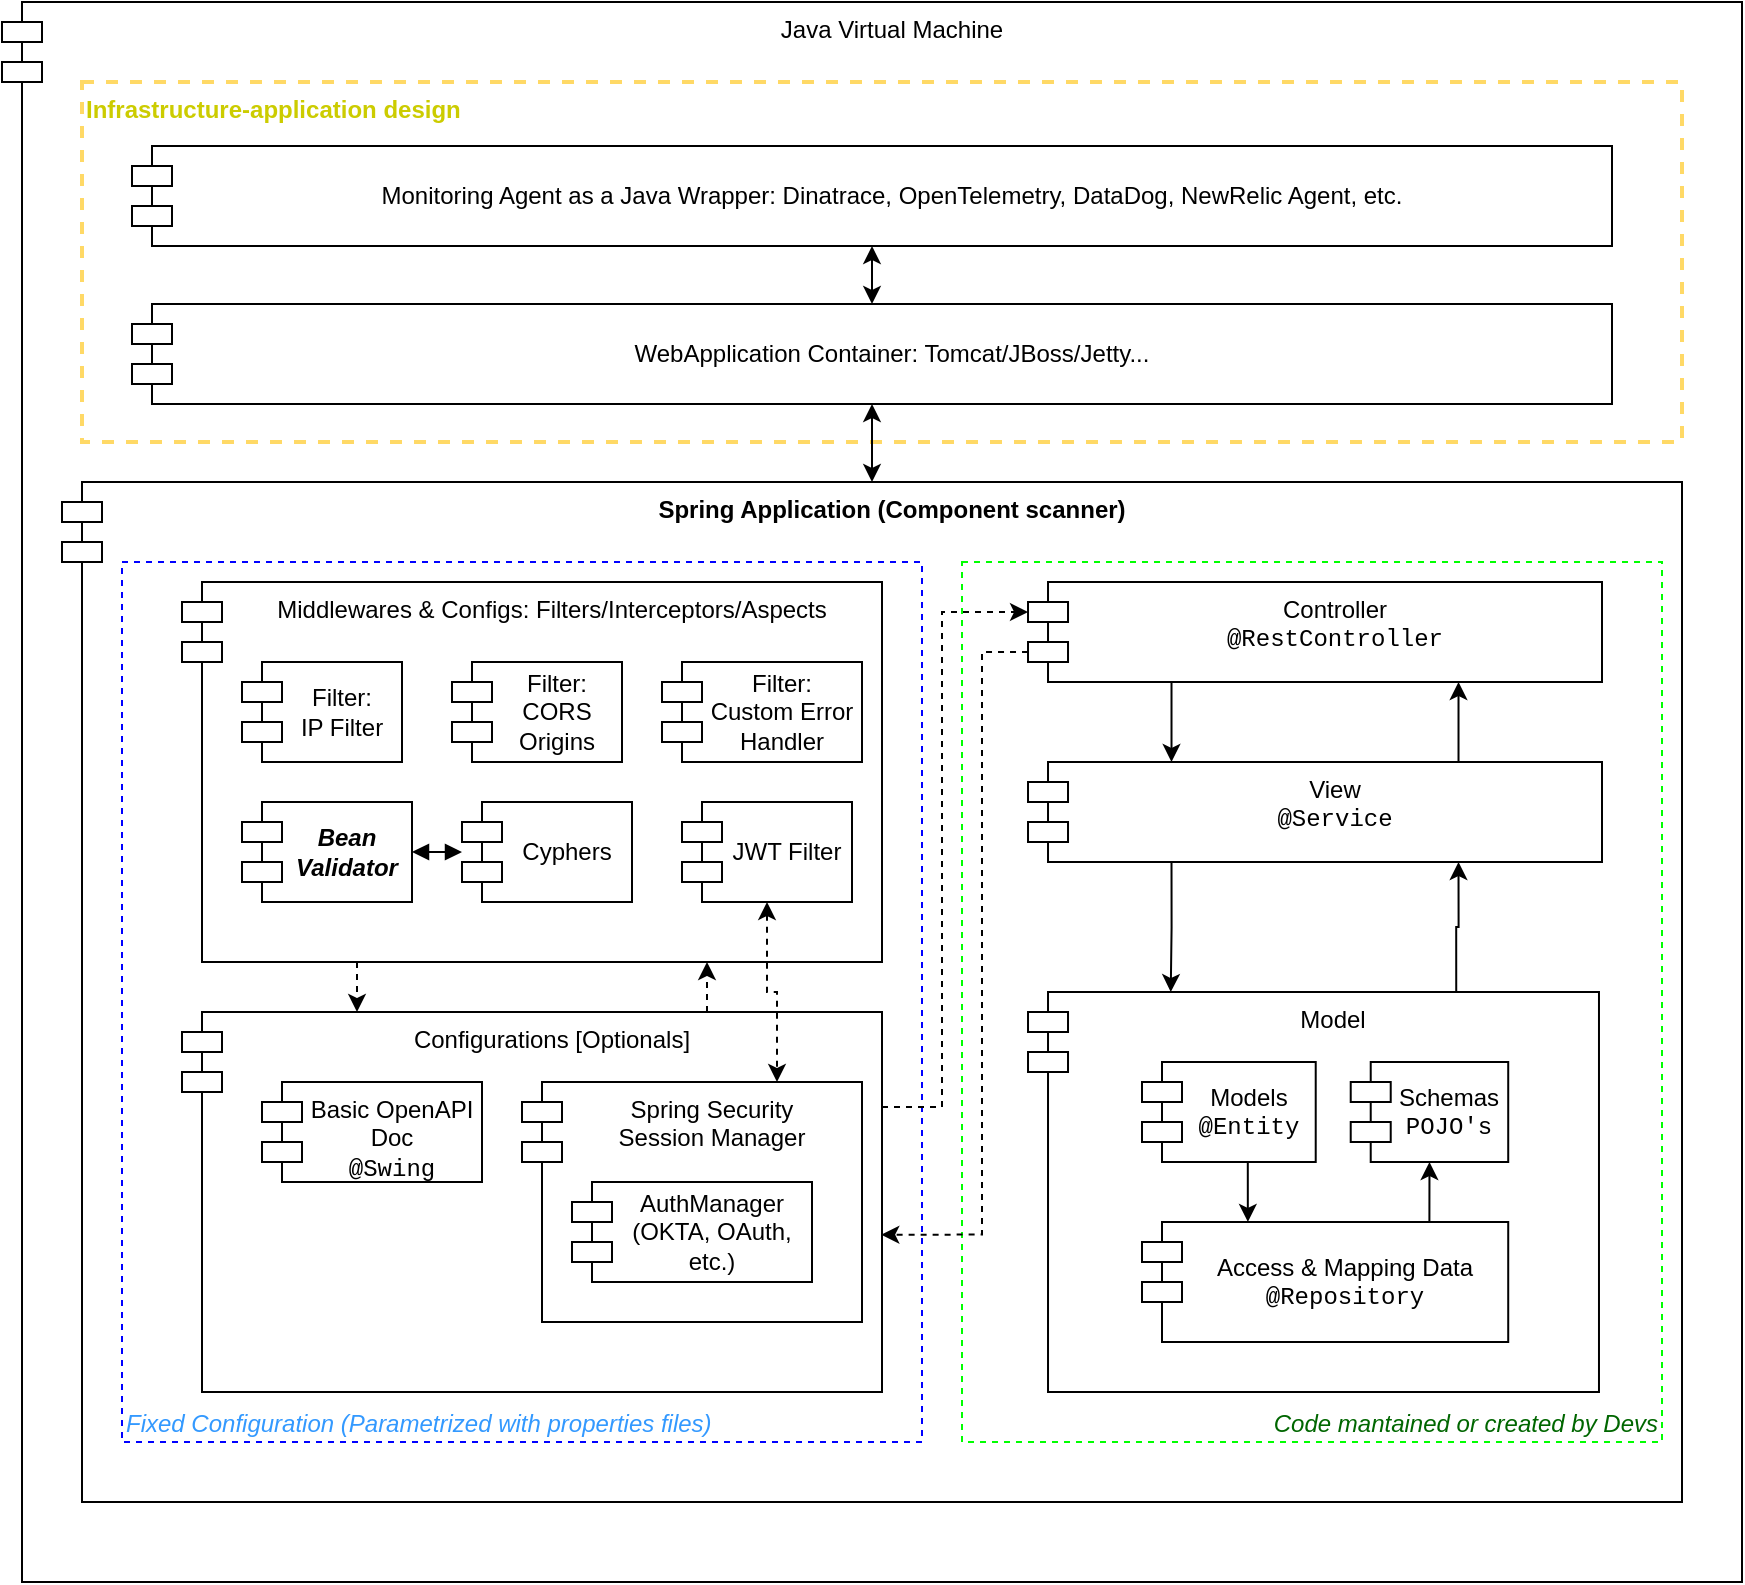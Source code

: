 <mxfile version="22.0.0" type="device">
  <diagram name="Page-1" id="5oJroQ0T0AY3f75WeF-h">
    <mxGraphModel dx="1487" dy="1474" grid="1" gridSize="10" guides="1" tooltips="1" connect="1" arrows="1" fold="1" page="1" pageScale="1" pageWidth="850" pageHeight="1100" math="0" shadow="0">
      <root>
        <mxCell id="0" />
        <mxCell id="1" parent="0" />
        <mxCell id="QyD9IFiqYvXwkkNjTUQa-62" value="Java Virtual Machine" style="shape=module;align=left;spacingLeft=20;align=center;verticalAlign=top;whiteSpace=wrap;html=1;" vertex="1" parent="1">
          <mxGeometry x="-20" y="-220" width="870" height="790" as="geometry" />
        </mxCell>
        <mxCell id="QyD9IFiqYvXwkkNjTUQa-61" value="&lt;b&gt;Spring Application (Component scanner)&lt;/b&gt;" style="shape=module;align=center;spacingLeft=20;align=center;verticalAlign=top;whiteSpace=wrap;html=1;" vertex="1" parent="1">
          <mxGeometry x="10" y="20" width="810" height="510" as="geometry" />
        </mxCell>
        <mxCell id="QyD9IFiqYvXwkkNjTUQa-59" value="&lt;i&gt;Code mantained or created by Devs&lt;/i&gt;" style="rounded=0;whiteSpace=wrap;html=1;verticalAlign=bottom;align=right;dashed=1;strokeColor=#00FF00;fontColor=#006600;" vertex="1" parent="1">
          <mxGeometry x="460" y="60" width="350" height="440" as="geometry" />
        </mxCell>
        <mxCell id="QyD9IFiqYvXwkkNjTUQa-15" value="&lt;i&gt;Fixed Configuration (Parametrized with properties files)&lt;/i&gt;" style="rounded=0;whiteSpace=wrap;html=1;verticalAlign=bottom;align=left;dashed=1;strokeColor=#0000FF;fontColor=#3399FF;" vertex="1" parent="1">
          <mxGeometry x="40" y="60" width="400" height="440" as="geometry" />
        </mxCell>
        <mxCell id="QyD9IFiqYvXwkkNjTUQa-54" style="edgeStyle=orthogonalEdgeStyle;rounded=0;orthogonalLoop=1;jettySize=auto;html=1;exitX=0.25;exitY=1;exitDx=0;exitDy=0;entryX=0.25;entryY=0;entryDx=0;entryDy=0;" edge="1" parent="1" source="QyD9IFiqYvXwkkNjTUQa-10" target="QyD9IFiqYvXwkkNjTUQa-53">
          <mxGeometry relative="1" as="geometry" />
        </mxCell>
        <mxCell id="QyD9IFiqYvXwkkNjTUQa-10" value="Controller&lt;br&gt;&lt;font face=&quot;Courier New&quot;&gt;@RestController&lt;/font&gt;" style="shape=module;align=left;spacingLeft=20;align=center;verticalAlign=top;whiteSpace=wrap;html=1;" vertex="1" parent="1">
          <mxGeometry x="493.01" y="70" width="286.99" height="50" as="geometry" />
        </mxCell>
        <mxCell id="QyD9IFiqYvXwkkNjTUQa-49" style="edgeStyle=orthogonalEdgeStyle;rounded=0;orthogonalLoop=1;jettySize=auto;html=1;exitX=0.25;exitY=1;exitDx=0;exitDy=0;entryX=0.25;entryY=0;entryDx=0;entryDy=0;dashed=1;" edge="1" parent="1" source="QyD9IFiqYvXwkkNjTUQa-11" target="QyD9IFiqYvXwkkNjTUQa-35">
          <mxGeometry relative="1" as="geometry" />
        </mxCell>
        <mxCell id="QyD9IFiqYvXwkkNjTUQa-11" value="Middlewares &amp;amp; Configs: Filters/Interceptors/Aspects" style="shape=module;align=left;spacingLeft=20;align=center;verticalAlign=top;whiteSpace=wrap;html=1;" vertex="1" parent="1">
          <mxGeometry x="70" y="70" width="350" height="190" as="geometry" />
        </mxCell>
        <mxCell id="QyD9IFiqYvXwkkNjTUQa-20" value="Filter:&lt;br&gt;IP Filter" style="shape=module;align=left;spacingLeft=20;align=center;verticalAlign=middle;whiteSpace=wrap;html=1;" vertex="1" parent="1">
          <mxGeometry x="100" y="110" width="80" height="50" as="geometry" />
        </mxCell>
        <mxCell id="QyD9IFiqYvXwkkNjTUQa-27" value="Filter:&lt;br&gt;CORS Origins" style="shape=module;align=left;spacingLeft=20;align=center;verticalAlign=middle;whiteSpace=wrap;html=1;" vertex="1" parent="1">
          <mxGeometry x="205" y="110" width="85" height="50" as="geometry" />
        </mxCell>
        <mxCell id="QyD9IFiqYvXwkkNjTUQa-33" value="&lt;b&gt;&lt;i&gt;Bean Validator&lt;/i&gt;&lt;/b&gt;" style="shape=module;align=left;spacingLeft=20;align=center;verticalAlign=middle;whiteSpace=wrap;html=1;" vertex="1" parent="1">
          <mxGeometry x="100" y="180" width="85" height="50" as="geometry" />
        </mxCell>
        <mxCell id="QyD9IFiqYvXwkkNjTUQa-50" style="edgeStyle=orthogonalEdgeStyle;rounded=0;orthogonalLoop=1;jettySize=auto;html=1;exitX=0.75;exitY=0;exitDx=0;exitDy=0;entryX=0.75;entryY=1;entryDx=0;entryDy=0;dashed=1;" edge="1" parent="1" source="QyD9IFiqYvXwkkNjTUQa-35" target="QyD9IFiqYvXwkkNjTUQa-11">
          <mxGeometry relative="1" as="geometry" />
        </mxCell>
        <mxCell id="QyD9IFiqYvXwkkNjTUQa-35" value="Configurations [Optionals]" style="shape=module;align=left;spacingLeft=20;align=center;verticalAlign=top;whiteSpace=wrap;html=1;" vertex="1" parent="1">
          <mxGeometry x="70" y="285" width="350" height="190" as="geometry" />
        </mxCell>
        <mxCell id="QyD9IFiqYvXwkkNjTUQa-32" value="Basic OpenAPI Doc&lt;br&gt;&lt;font face=&quot;Courier New&quot;&gt;@Swing&lt;/font&gt;" style="shape=module;align=left;spacingLeft=20;align=center;verticalAlign=top;whiteSpace=wrap;html=1;" vertex="1" parent="1">
          <mxGeometry x="110" y="320" width="110" height="50" as="geometry" />
        </mxCell>
        <mxCell id="QyD9IFiqYvXwkkNjTUQa-39" value="Spring Security&lt;br&gt;Session Manager" style="shape=module;align=left;spacingLeft=20;align=center;verticalAlign=top;whiteSpace=wrap;html=1;" vertex="1" parent="1">
          <mxGeometry x="240" y="320" width="170" height="120" as="geometry" />
        </mxCell>
        <mxCell id="QyD9IFiqYvXwkkNjTUQa-40" value="AuthManager&lt;br&gt;(OKTA, OAuth, etc.)" style="shape=module;align=left;spacingLeft=20;align=center;verticalAlign=middle;whiteSpace=wrap;html=1;" vertex="1" parent="1">
          <mxGeometry x="265" y="370" width="120" height="50" as="geometry" />
        </mxCell>
        <mxCell id="QyD9IFiqYvXwkkNjTUQa-60" style="edgeStyle=orthogonalEdgeStyle;rounded=0;orthogonalLoop=1;jettySize=auto;html=1;exitX=0.5;exitY=1;exitDx=0;exitDy=0;entryX=0.75;entryY=0;entryDx=0;entryDy=0;startArrow=classic;startFill=1;dashed=1;" edge="1" parent="1" source="QyD9IFiqYvXwkkNjTUQa-41" target="QyD9IFiqYvXwkkNjTUQa-39">
          <mxGeometry relative="1" as="geometry" />
        </mxCell>
        <mxCell id="QyD9IFiqYvXwkkNjTUQa-41" value="JWT Filter" style="shape=module;align=left;spacingLeft=20;align=center;verticalAlign=middle;whiteSpace=wrap;html=1;" vertex="1" parent="1">
          <mxGeometry x="320" y="180" width="85" height="50" as="geometry" />
        </mxCell>
        <mxCell id="QyD9IFiqYvXwkkNjTUQa-47" value="" style="edgeStyle=orthogonalEdgeStyle;rounded=0;orthogonalLoop=1;jettySize=auto;html=1;startArrow=block;startFill=1;endArrow=block;endFill=1;" edge="1" parent="1" source="QyD9IFiqYvXwkkNjTUQa-42" target="QyD9IFiqYvXwkkNjTUQa-33">
          <mxGeometry relative="1" as="geometry" />
        </mxCell>
        <mxCell id="QyD9IFiqYvXwkkNjTUQa-42" value="Cyphers" style="shape=module;align=left;spacingLeft=20;align=center;verticalAlign=middle;whiteSpace=wrap;html=1;" vertex="1" parent="1">
          <mxGeometry x="210" y="180" width="85" height="50" as="geometry" />
        </mxCell>
        <mxCell id="QyD9IFiqYvXwkkNjTUQa-48" style="edgeStyle=orthogonalEdgeStyle;rounded=0;orthogonalLoop=1;jettySize=auto;html=1;exitX=0;exitY=0;exitDx=0;exitDy=35;exitPerimeter=0;entryX=0.999;entryY=0.586;entryDx=0;entryDy=0;entryPerimeter=0;dashed=1;" edge="1" parent="1" source="QyD9IFiqYvXwkkNjTUQa-10" target="QyD9IFiqYvXwkkNjTUQa-35">
          <mxGeometry relative="1" as="geometry">
            <Array as="points">
              <mxPoint x="470" y="105" />
              <mxPoint x="470" y="396" />
            </Array>
          </mxGeometry>
        </mxCell>
        <mxCell id="QyD9IFiqYvXwkkNjTUQa-51" style="edgeStyle=orthogonalEdgeStyle;rounded=0;orthogonalLoop=1;jettySize=auto;html=1;exitX=1;exitY=0.25;exitDx=0;exitDy=0;entryX=0;entryY=0;entryDx=0;entryDy=15;entryPerimeter=0;dashed=1;" edge="1" parent="1" source="QyD9IFiqYvXwkkNjTUQa-35" target="QyD9IFiqYvXwkkNjTUQa-10">
          <mxGeometry relative="1" as="geometry">
            <Array as="points">
              <mxPoint x="450" y="333" />
              <mxPoint x="450" y="85" />
            </Array>
          </mxGeometry>
        </mxCell>
        <mxCell id="QyD9IFiqYvXwkkNjTUQa-55" style="edgeStyle=orthogonalEdgeStyle;rounded=0;orthogonalLoop=1;jettySize=auto;html=1;exitX=0.75;exitY=0;exitDx=0;exitDy=0;entryX=0.75;entryY=1;entryDx=0;entryDy=0;" edge="1" parent="1" source="QyD9IFiqYvXwkkNjTUQa-53" target="QyD9IFiqYvXwkkNjTUQa-10">
          <mxGeometry relative="1" as="geometry" />
        </mxCell>
        <mxCell id="QyD9IFiqYvXwkkNjTUQa-57" style="edgeStyle=orthogonalEdgeStyle;rounded=0;orthogonalLoop=1;jettySize=auto;html=1;exitX=0.25;exitY=1;exitDx=0;exitDy=0;entryX=0.25;entryY=0;entryDx=0;entryDy=0;" edge="1" parent="1" source="QyD9IFiqYvXwkkNjTUQa-53" target="QyD9IFiqYvXwkkNjTUQa-18">
          <mxGeometry relative="1" as="geometry" />
        </mxCell>
        <mxCell id="QyD9IFiqYvXwkkNjTUQa-53" value="View&lt;br&gt;&lt;font face=&quot;Courier New&quot;&gt;@Service&lt;/font&gt;" style="shape=module;align=left;spacingLeft=20;align=center;verticalAlign=top;whiteSpace=wrap;html=1;" vertex="1" parent="1">
          <mxGeometry x="493.01" y="160" width="286.99" height="50" as="geometry" />
        </mxCell>
        <mxCell id="QyD9IFiqYvXwkkNjTUQa-58" style="edgeStyle=orthogonalEdgeStyle;rounded=0;orthogonalLoop=1;jettySize=auto;html=1;exitX=0.75;exitY=0;exitDx=0;exitDy=0;entryX=0.75;entryY=1;entryDx=0;entryDy=0;" edge="1" parent="1" source="QyD9IFiqYvXwkkNjTUQa-18" target="QyD9IFiqYvXwkkNjTUQa-53">
          <mxGeometry relative="1" as="geometry" />
        </mxCell>
        <mxCell id="QyD9IFiqYvXwkkNjTUQa-18" value="Model" style="shape=module;align=left;spacingLeft=20;align=center;verticalAlign=top;whiteSpace=wrap;html=1;" vertex="1" parent="1">
          <mxGeometry x="493.01" y="275" width="285.48" height="200" as="geometry" />
        </mxCell>
        <mxCell id="QyD9IFiqYvXwkkNjTUQa-12" value="Models&lt;br&gt;&lt;font face=&quot;Courier New&quot;&gt;@Entity&lt;/font&gt;" style="shape=module;align=left;spacingLeft=20;align=center;verticalAlign=middle;whiteSpace=wrap;html=1;" vertex="1" parent="1">
          <mxGeometry x="549.999" y="310" width="86.861" height="50" as="geometry" />
        </mxCell>
        <mxCell id="QyD9IFiqYvXwkkNjTUQa-38" style="edgeStyle=orthogonalEdgeStyle;rounded=0;orthogonalLoop=1;jettySize=auto;html=1;exitX=0.75;exitY=0;exitDx=0;exitDy=0;entryX=0.5;entryY=1;entryDx=0;entryDy=0;" edge="1" parent="1" source="QyD9IFiqYvXwkkNjTUQa-16" target="QyD9IFiqYvXwkkNjTUQa-36">
          <mxGeometry relative="1" as="geometry" />
        </mxCell>
        <mxCell id="QyD9IFiqYvXwkkNjTUQa-16" value="Access &amp;amp; Mapping Data&lt;br&gt;&lt;font face=&quot;Courier New&quot;&gt;@Repository&lt;/font&gt;" style="shape=module;align=left;spacingLeft=20;align=center;verticalAlign=middle;whiteSpace=wrap;html=1;" vertex="1" parent="1">
          <mxGeometry x="549.999" y="390" width="183.111" height="60" as="geometry" />
        </mxCell>
        <mxCell id="QyD9IFiqYvXwkkNjTUQa-36" value="Schemas&lt;br&gt;&lt;font face=&quot;Courier New&quot;&gt;POJO&#39;s&lt;/font&gt;" style="shape=module;align=left;spacingLeft=20;align=center;verticalAlign=middle;whiteSpace=wrap;html=1;" vertex="1" parent="1">
          <mxGeometry x="654.36" y="310" width="78.75" height="50" as="geometry" />
        </mxCell>
        <mxCell id="QyD9IFiqYvXwkkNjTUQa-37" style="edgeStyle=orthogonalEdgeStyle;rounded=0;orthogonalLoop=1;jettySize=auto;html=1;exitX=0.5;exitY=1;exitDx=0;exitDy=0;entryX=0.289;entryY=-0.001;entryDx=0;entryDy=0;entryPerimeter=0;" edge="1" parent="1" source="QyD9IFiqYvXwkkNjTUQa-12" target="QyD9IFiqYvXwkkNjTUQa-16">
          <mxGeometry relative="1" as="geometry" />
        </mxCell>
        <mxCell id="QyD9IFiqYvXwkkNjTUQa-69" value="Infrastructure-application design" style="rounded=0;whiteSpace=wrap;html=1;dashed=1;strokeColor=#FFD966;strokeWidth=2;align=left;verticalAlign=top;fontStyle=1;fontColor=#CCCC00;" vertex="1" parent="1">
          <mxGeometry x="20" y="-180" width="800" height="180" as="geometry" />
        </mxCell>
        <mxCell id="QyD9IFiqYvXwkkNjTUQa-64" value="Monitoring Agent as a Java Wrapper: Dinatrace, OpenTelemetry, DataDog, NewRelic Agent, etc." style="shape=module;align=left;spacingLeft=20;align=center;verticalAlign=middle;whiteSpace=wrap;html=1;" vertex="1" parent="1">
          <mxGeometry x="45" y="-148" width="740" height="50" as="geometry" />
        </mxCell>
        <mxCell id="QyD9IFiqYvXwkkNjTUQa-70" style="edgeStyle=orthogonalEdgeStyle;rounded=0;orthogonalLoop=1;jettySize=auto;html=1;exitX=0.5;exitY=1;exitDx=0;exitDy=0;entryX=0.5;entryY=0;entryDx=0;entryDy=0;startArrow=classic;startFill=1;" edge="1" parent="1" source="QyD9IFiqYvXwkkNjTUQa-63" target="QyD9IFiqYvXwkkNjTUQa-61">
          <mxGeometry relative="1" as="geometry" />
        </mxCell>
        <mxCell id="QyD9IFiqYvXwkkNjTUQa-63" value="WebApplication Container: Tomcat/JBoss/Jetty..." style="shape=module;align=left;spacingLeft=20;align=center;verticalAlign=middle;whiteSpace=wrap;html=1;" vertex="1" parent="1">
          <mxGeometry x="45" y="-69" width="740" height="50" as="geometry" />
        </mxCell>
        <mxCell id="QyD9IFiqYvXwkkNjTUQa-68" style="edgeStyle=orthogonalEdgeStyle;rounded=0;orthogonalLoop=1;jettySize=auto;html=1;exitX=0.5;exitY=1;exitDx=0;exitDy=0;entryX=0.5;entryY=0;entryDx=0;entryDy=0;startArrow=classic;startFill=1;" edge="1" parent="1" source="QyD9IFiqYvXwkkNjTUQa-64" target="QyD9IFiqYvXwkkNjTUQa-63">
          <mxGeometry relative="1" as="geometry" />
        </mxCell>
        <mxCell id="QyD9IFiqYvXwkkNjTUQa-71" value="Filter:&lt;br&gt;Custom Error Handler" style="shape=module;align=left;spacingLeft=20;align=center;verticalAlign=middle;whiteSpace=wrap;html=1;" vertex="1" parent="1">
          <mxGeometry x="310" y="110" width="100" height="50" as="geometry" />
        </mxCell>
      </root>
    </mxGraphModel>
  </diagram>
</mxfile>
